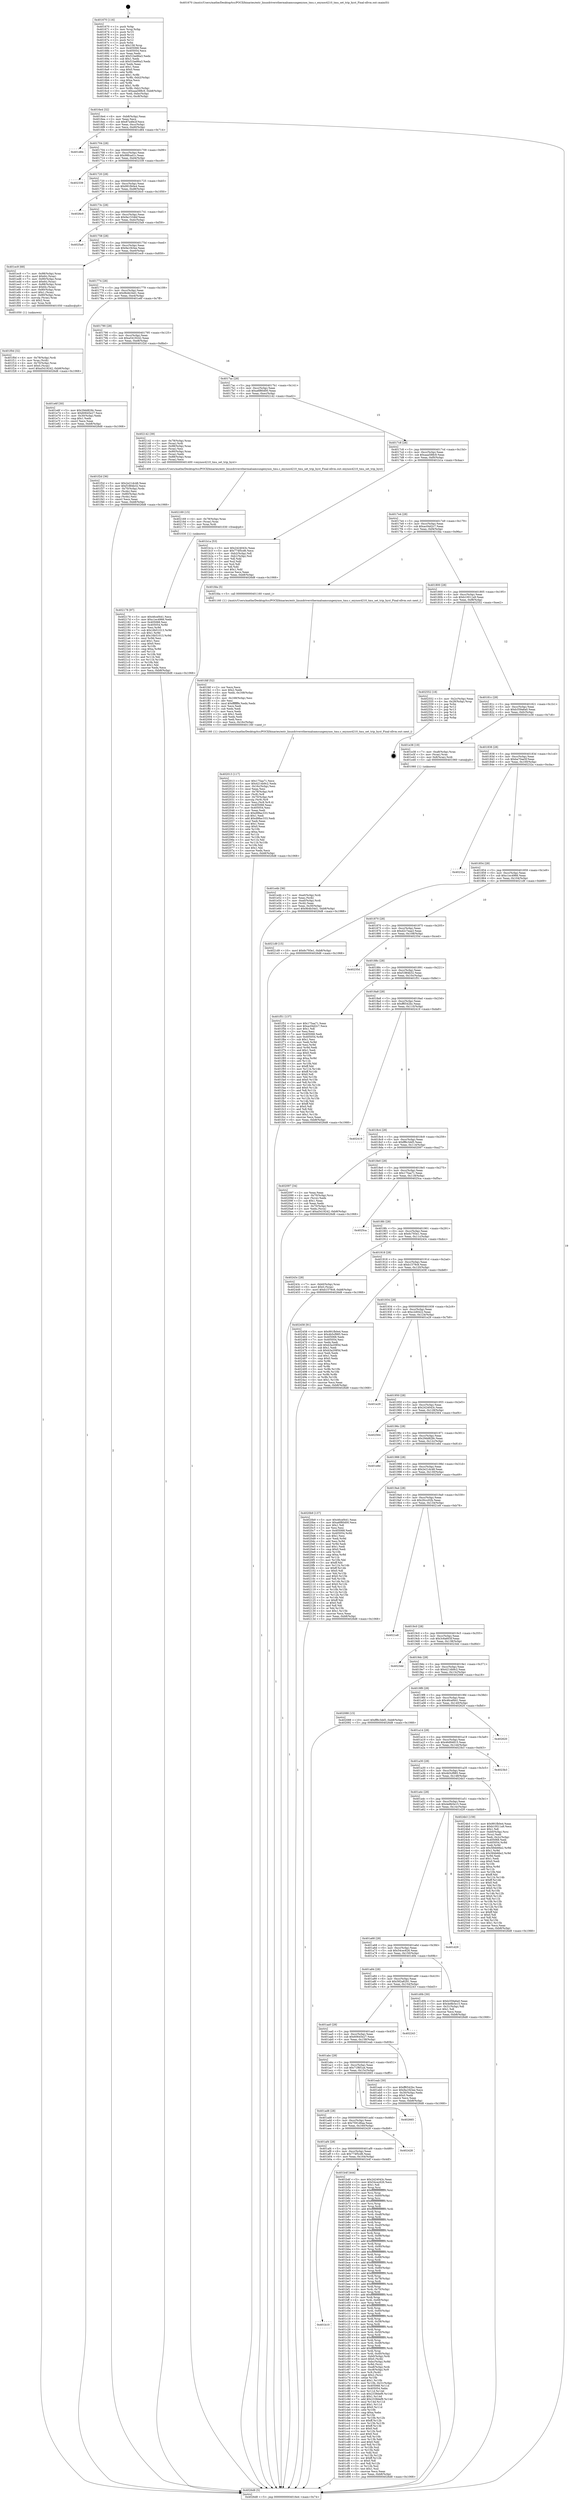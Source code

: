 digraph "0x401670" {
  label = "0x401670 (/mnt/c/Users/mathe/Desktop/tcc/POCII/binaries/extr_linuxdriversthermalsamsungexynos_tmu.c_exynos4210_tmu_set_trip_hyst_Final-ollvm.out::main(0))"
  labelloc = "t"
  node[shape=record]

  Entry [label="",width=0.3,height=0.3,shape=circle,fillcolor=black,style=filled]
  "0x4016e4" [label="{
     0x4016e4 [32]\l
     | [instrs]\l
     &nbsp;&nbsp;0x4016e4 \<+6\>: mov -0xb8(%rbp),%eax\l
     &nbsp;&nbsp;0x4016ea \<+2\>: mov %eax,%ecx\l
     &nbsp;&nbsp;0x4016ec \<+6\>: sub $0x87a4fe2f,%ecx\l
     &nbsp;&nbsp;0x4016f2 \<+6\>: mov %eax,-0xcc(%rbp)\l
     &nbsp;&nbsp;0x4016f8 \<+6\>: mov %ecx,-0xd0(%rbp)\l
     &nbsp;&nbsp;0x4016fe \<+6\>: je 0000000000401d84 \<main+0x714\>\l
  }"]
  "0x401d84" [label="{
     0x401d84\l
  }", style=dashed]
  "0x401704" [label="{
     0x401704 [28]\l
     | [instrs]\l
     &nbsp;&nbsp;0x401704 \<+5\>: jmp 0000000000401709 \<main+0x99\>\l
     &nbsp;&nbsp;0x401709 \<+6\>: mov -0xcc(%rbp),%eax\l
     &nbsp;&nbsp;0x40170f \<+5\>: sub $0x98fcad1c,%eax\l
     &nbsp;&nbsp;0x401714 \<+6\>: mov %eax,-0xd4(%rbp)\l
     &nbsp;&nbsp;0x40171a \<+6\>: je 0000000000402339 \<main+0xcc9\>\l
  }"]
  Exit [label="",width=0.3,height=0.3,shape=circle,fillcolor=black,style=filled,peripheries=2]
  "0x402339" [label="{
     0x402339\l
  }", style=dashed]
  "0x401720" [label="{
     0x401720 [28]\l
     | [instrs]\l
     &nbsp;&nbsp;0x401720 \<+5\>: jmp 0000000000401725 \<main+0xb5\>\l
     &nbsp;&nbsp;0x401725 \<+6\>: mov -0xcc(%rbp),%eax\l
     &nbsp;&nbsp;0x40172b \<+5\>: sub $0x991fb0e4,%eax\l
     &nbsp;&nbsp;0x401730 \<+6\>: mov %eax,-0xd8(%rbp)\l
     &nbsp;&nbsp;0x401736 \<+6\>: je 00000000004026c0 \<main+0x1050\>\l
  }"]
  "0x402178" [label="{
     0x402178 [97]\l
     | [instrs]\l
     &nbsp;&nbsp;0x402178 \<+5\>: mov $0x46cef441,%ecx\l
     &nbsp;&nbsp;0x40217d \<+5\>: mov $0xc1ec4966,%edx\l
     &nbsp;&nbsp;0x402182 \<+7\>: mov 0x405068,%esi\l
     &nbsp;&nbsp;0x402189 \<+8\>: mov 0x405054,%r8d\l
     &nbsp;&nbsp;0x402191 \<+3\>: mov %esi,%r9d\l
     &nbsp;&nbsp;0x402194 \<+7\>: sub $0x16b51013,%r9d\l
     &nbsp;&nbsp;0x40219b \<+4\>: sub $0x1,%r9d\l
     &nbsp;&nbsp;0x40219f \<+7\>: add $0x16b51013,%r9d\l
     &nbsp;&nbsp;0x4021a6 \<+4\>: imul %r9d,%esi\l
     &nbsp;&nbsp;0x4021aa \<+3\>: and $0x1,%esi\l
     &nbsp;&nbsp;0x4021ad \<+3\>: cmp $0x0,%esi\l
     &nbsp;&nbsp;0x4021b0 \<+4\>: sete %r10b\l
     &nbsp;&nbsp;0x4021b4 \<+4\>: cmp $0xa,%r8d\l
     &nbsp;&nbsp;0x4021b8 \<+4\>: setl %r11b\l
     &nbsp;&nbsp;0x4021bc \<+3\>: mov %r10b,%bl\l
     &nbsp;&nbsp;0x4021bf \<+3\>: and %r11b,%bl\l
     &nbsp;&nbsp;0x4021c2 \<+3\>: xor %r11b,%r10b\l
     &nbsp;&nbsp;0x4021c5 \<+3\>: or %r10b,%bl\l
     &nbsp;&nbsp;0x4021c8 \<+3\>: test $0x1,%bl\l
     &nbsp;&nbsp;0x4021cb \<+3\>: cmovne %edx,%ecx\l
     &nbsp;&nbsp;0x4021ce \<+6\>: mov %ecx,-0xb8(%rbp)\l
     &nbsp;&nbsp;0x4021d4 \<+5\>: jmp 00000000004026d8 \<main+0x1068\>\l
  }"]
  "0x4026c0" [label="{
     0x4026c0\l
  }", style=dashed]
  "0x40173c" [label="{
     0x40173c [28]\l
     | [instrs]\l
     &nbsp;&nbsp;0x40173c \<+5\>: jmp 0000000000401741 \<main+0xd1\>\l
     &nbsp;&nbsp;0x401741 \<+6\>: mov -0xcc(%rbp),%eax\l
     &nbsp;&nbsp;0x401747 \<+5\>: sub $0x9a1534bf,%eax\l
     &nbsp;&nbsp;0x40174c \<+6\>: mov %eax,-0xdc(%rbp)\l
     &nbsp;&nbsp;0x401752 \<+6\>: je 00000000004025a9 \<main+0xf39\>\l
  }"]
  "0x402169" [label="{
     0x402169 [15]\l
     | [instrs]\l
     &nbsp;&nbsp;0x402169 \<+4\>: mov -0x78(%rbp),%rax\l
     &nbsp;&nbsp;0x40216d \<+3\>: mov (%rax),%rax\l
     &nbsp;&nbsp;0x402170 \<+3\>: mov %rax,%rdi\l
     &nbsp;&nbsp;0x402173 \<+5\>: call 0000000000401030 \<free@plt\>\l
     | [calls]\l
     &nbsp;&nbsp;0x401030 \{1\} (unknown)\l
  }"]
  "0x4025a9" [label="{
     0x4025a9\l
  }", style=dashed]
  "0x401758" [label="{
     0x401758 [28]\l
     | [instrs]\l
     &nbsp;&nbsp;0x401758 \<+5\>: jmp 000000000040175d \<main+0xed\>\l
     &nbsp;&nbsp;0x40175d \<+6\>: mov -0xcc(%rbp),%eax\l
     &nbsp;&nbsp;0x401763 \<+5\>: sub $0x9a1f43ee,%eax\l
     &nbsp;&nbsp;0x401768 \<+6\>: mov %eax,-0xe0(%rbp)\l
     &nbsp;&nbsp;0x40176e \<+6\>: je 0000000000401ec9 \<main+0x859\>\l
  }"]
  "0x402013" [label="{
     0x402013 [117]\l
     | [instrs]\l
     &nbsp;&nbsp;0x402013 \<+5\>: mov $0x175aa71,%ecx\l
     &nbsp;&nbsp;0x402018 \<+5\>: mov $0x4214b9c2,%edx\l
     &nbsp;&nbsp;0x40201d \<+6\>: mov -0x16c(%rbp),%esi\l
     &nbsp;&nbsp;0x402023 \<+3\>: imul %eax,%esi\l
     &nbsp;&nbsp;0x402026 \<+4\>: mov -0x78(%rbp),%r8\l
     &nbsp;&nbsp;0x40202a \<+3\>: mov (%r8),%r8\l
     &nbsp;&nbsp;0x40202d \<+4\>: mov -0x70(%rbp),%r9\l
     &nbsp;&nbsp;0x402031 \<+3\>: movslq (%r9),%r9\l
     &nbsp;&nbsp;0x402034 \<+4\>: mov %esi,(%r8,%r9,4)\l
     &nbsp;&nbsp;0x402038 \<+7\>: mov 0x405068,%eax\l
     &nbsp;&nbsp;0x40203f \<+7\>: mov 0x405054,%esi\l
     &nbsp;&nbsp;0x402046 \<+2\>: mov %eax,%edi\l
     &nbsp;&nbsp;0x402048 \<+6\>: sub $0xd98ac333,%edi\l
     &nbsp;&nbsp;0x40204e \<+3\>: sub $0x1,%edi\l
     &nbsp;&nbsp;0x402051 \<+6\>: add $0xd98ac333,%edi\l
     &nbsp;&nbsp;0x402057 \<+3\>: imul %edi,%eax\l
     &nbsp;&nbsp;0x40205a \<+3\>: and $0x1,%eax\l
     &nbsp;&nbsp;0x40205d \<+3\>: cmp $0x0,%eax\l
     &nbsp;&nbsp;0x402060 \<+4\>: sete %r10b\l
     &nbsp;&nbsp;0x402064 \<+3\>: cmp $0xa,%esi\l
     &nbsp;&nbsp;0x402067 \<+4\>: setl %r11b\l
     &nbsp;&nbsp;0x40206b \<+3\>: mov %r10b,%bl\l
     &nbsp;&nbsp;0x40206e \<+3\>: and %r11b,%bl\l
     &nbsp;&nbsp;0x402071 \<+3\>: xor %r11b,%r10b\l
     &nbsp;&nbsp;0x402074 \<+3\>: or %r10b,%bl\l
     &nbsp;&nbsp;0x402077 \<+3\>: test $0x1,%bl\l
     &nbsp;&nbsp;0x40207a \<+3\>: cmovne %edx,%ecx\l
     &nbsp;&nbsp;0x40207d \<+6\>: mov %ecx,-0xb8(%rbp)\l
     &nbsp;&nbsp;0x402083 \<+5\>: jmp 00000000004026d8 \<main+0x1068\>\l
  }"]
  "0x401ec9" [label="{
     0x401ec9 [68]\l
     | [instrs]\l
     &nbsp;&nbsp;0x401ec9 \<+7\>: mov -0x98(%rbp),%rax\l
     &nbsp;&nbsp;0x401ed0 \<+6\>: movl $0x64,(%rax)\l
     &nbsp;&nbsp;0x401ed6 \<+7\>: mov -0x90(%rbp),%rax\l
     &nbsp;&nbsp;0x401edd \<+6\>: movl $0x64,(%rax)\l
     &nbsp;&nbsp;0x401ee3 \<+7\>: mov -0x88(%rbp),%rax\l
     &nbsp;&nbsp;0x401eea \<+6\>: movl $0x64,(%rax)\l
     &nbsp;&nbsp;0x401ef0 \<+4\>: mov -0x80(%rbp),%rax\l
     &nbsp;&nbsp;0x401ef4 \<+6\>: movl $0x1,(%rax)\l
     &nbsp;&nbsp;0x401efa \<+4\>: mov -0x80(%rbp),%rax\l
     &nbsp;&nbsp;0x401efe \<+3\>: movslq (%rax),%rax\l
     &nbsp;&nbsp;0x401f01 \<+4\>: shl $0x2,%rax\l
     &nbsp;&nbsp;0x401f05 \<+3\>: mov %rax,%rdi\l
     &nbsp;&nbsp;0x401f08 \<+5\>: call 0000000000401050 \<malloc@plt\>\l
     | [calls]\l
     &nbsp;&nbsp;0x401050 \{1\} (unknown)\l
  }"]
  "0x401774" [label="{
     0x401774 [28]\l
     | [instrs]\l
     &nbsp;&nbsp;0x401774 \<+5\>: jmp 0000000000401779 \<main+0x109\>\l
     &nbsp;&nbsp;0x401779 \<+6\>: mov -0xcc(%rbp),%eax\l
     &nbsp;&nbsp;0x40177f \<+5\>: sub $0x9b4b34d1,%eax\l
     &nbsp;&nbsp;0x401784 \<+6\>: mov %eax,-0xe4(%rbp)\l
     &nbsp;&nbsp;0x40178a \<+6\>: je 0000000000401e6f \<main+0x7ff\>\l
  }"]
  "0x401fdf" [label="{
     0x401fdf [52]\l
     | [instrs]\l
     &nbsp;&nbsp;0x401fdf \<+2\>: xor %ecx,%ecx\l
     &nbsp;&nbsp;0x401fe1 \<+5\>: mov $0x2,%edx\l
     &nbsp;&nbsp;0x401fe6 \<+6\>: mov %edx,-0x168(%rbp)\l
     &nbsp;&nbsp;0x401fec \<+1\>: cltd\l
     &nbsp;&nbsp;0x401fed \<+6\>: mov -0x168(%rbp),%esi\l
     &nbsp;&nbsp;0x401ff3 \<+2\>: idiv %esi\l
     &nbsp;&nbsp;0x401ff5 \<+6\>: imul $0xfffffffe,%edx,%edx\l
     &nbsp;&nbsp;0x401ffb \<+2\>: mov %ecx,%edi\l
     &nbsp;&nbsp;0x401ffd \<+2\>: sub %edx,%edi\l
     &nbsp;&nbsp;0x401fff \<+2\>: mov %ecx,%edx\l
     &nbsp;&nbsp;0x402001 \<+3\>: sub $0x1,%edx\l
     &nbsp;&nbsp;0x402004 \<+2\>: add %edx,%edi\l
     &nbsp;&nbsp;0x402006 \<+2\>: sub %edi,%ecx\l
     &nbsp;&nbsp;0x402008 \<+6\>: mov %ecx,-0x16c(%rbp)\l
     &nbsp;&nbsp;0x40200e \<+5\>: call 0000000000401160 \<next_i\>\l
     | [calls]\l
     &nbsp;&nbsp;0x401160 \{1\} (/mnt/c/Users/mathe/Desktop/tcc/POCII/binaries/extr_linuxdriversthermalsamsungexynos_tmu.c_exynos4210_tmu_set_trip_hyst_Final-ollvm.out::next_i)\l
  }"]
  "0x401e6f" [label="{
     0x401e6f [30]\l
     | [instrs]\l
     &nbsp;&nbsp;0x401e6f \<+5\>: mov $0x29dd828c,%eax\l
     &nbsp;&nbsp;0x401e74 \<+5\>: mov $0x60645e27,%ecx\l
     &nbsp;&nbsp;0x401e79 \<+3\>: mov -0x30(%rbp),%edx\l
     &nbsp;&nbsp;0x401e7c \<+3\>: cmp $0x1,%edx\l
     &nbsp;&nbsp;0x401e7f \<+3\>: cmovl %ecx,%eax\l
     &nbsp;&nbsp;0x401e82 \<+6\>: mov %eax,-0xb8(%rbp)\l
     &nbsp;&nbsp;0x401e88 \<+5\>: jmp 00000000004026d8 \<main+0x1068\>\l
  }"]
  "0x401790" [label="{
     0x401790 [28]\l
     | [instrs]\l
     &nbsp;&nbsp;0x401790 \<+5\>: jmp 0000000000401795 \<main+0x125\>\l
     &nbsp;&nbsp;0x401795 \<+6\>: mov -0xcc(%rbp),%eax\l
     &nbsp;&nbsp;0x40179b \<+5\>: sub $0xa5419242,%eax\l
     &nbsp;&nbsp;0x4017a0 \<+6\>: mov %eax,-0xe8(%rbp)\l
     &nbsp;&nbsp;0x4017a6 \<+6\>: je 0000000000401f2d \<main+0x8bd\>\l
  }"]
  "0x401f0d" [label="{
     0x401f0d [32]\l
     | [instrs]\l
     &nbsp;&nbsp;0x401f0d \<+4\>: mov -0x78(%rbp),%rdi\l
     &nbsp;&nbsp;0x401f11 \<+3\>: mov %rax,(%rdi)\l
     &nbsp;&nbsp;0x401f14 \<+4\>: mov -0x70(%rbp),%rax\l
     &nbsp;&nbsp;0x401f18 \<+6\>: movl $0x0,(%rax)\l
     &nbsp;&nbsp;0x401f1e \<+10\>: movl $0xa5419242,-0xb8(%rbp)\l
     &nbsp;&nbsp;0x401f28 \<+5\>: jmp 00000000004026d8 \<main+0x1068\>\l
  }"]
  "0x401f2d" [label="{
     0x401f2d [36]\l
     | [instrs]\l
     &nbsp;&nbsp;0x401f2d \<+5\>: mov $0x2e21dc48,%eax\l
     &nbsp;&nbsp;0x401f32 \<+5\>: mov $0xf1884b32,%ecx\l
     &nbsp;&nbsp;0x401f37 \<+4\>: mov -0x70(%rbp),%rdx\l
     &nbsp;&nbsp;0x401f3b \<+2\>: mov (%rdx),%esi\l
     &nbsp;&nbsp;0x401f3d \<+4\>: mov -0x80(%rbp),%rdx\l
     &nbsp;&nbsp;0x401f41 \<+2\>: cmp (%rdx),%esi\l
     &nbsp;&nbsp;0x401f43 \<+3\>: cmovl %ecx,%eax\l
     &nbsp;&nbsp;0x401f46 \<+6\>: mov %eax,-0xb8(%rbp)\l
     &nbsp;&nbsp;0x401f4c \<+5\>: jmp 00000000004026d8 \<main+0x1068\>\l
  }"]
  "0x4017ac" [label="{
     0x4017ac [28]\l
     | [instrs]\l
     &nbsp;&nbsp;0x4017ac \<+5\>: jmp 00000000004017b1 \<main+0x141\>\l
     &nbsp;&nbsp;0x4017b1 \<+6\>: mov -0xcc(%rbp),%eax\l
     &nbsp;&nbsp;0x4017b7 \<+5\>: sub $0xa6f80d00,%eax\l
     &nbsp;&nbsp;0x4017bc \<+6\>: mov %eax,-0xec(%rbp)\l
     &nbsp;&nbsp;0x4017c2 \<+6\>: je 0000000000402142 \<main+0xad2\>\l
  }"]
  "0x401e4b" [label="{
     0x401e4b [36]\l
     | [instrs]\l
     &nbsp;&nbsp;0x401e4b \<+7\>: mov -0xa0(%rbp),%rdi\l
     &nbsp;&nbsp;0x401e52 \<+2\>: mov %eax,(%rdi)\l
     &nbsp;&nbsp;0x401e54 \<+7\>: mov -0xa0(%rbp),%rdi\l
     &nbsp;&nbsp;0x401e5b \<+2\>: mov (%rdi),%eax\l
     &nbsp;&nbsp;0x401e5d \<+3\>: mov %eax,-0x30(%rbp)\l
     &nbsp;&nbsp;0x401e60 \<+10\>: movl $0x9b4b34d1,-0xb8(%rbp)\l
     &nbsp;&nbsp;0x401e6a \<+5\>: jmp 00000000004026d8 \<main+0x1068\>\l
  }"]
  "0x402142" [label="{
     0x402142 [39]\l
     | [instrs]\l
     &nbsp;&nbsp;0x402142 \<+4\>: mov -0x78(%rbp),%rax\l
     &nbsp;&nbsp;0x402146 \<+3\>: mov (%rax),%rdi\l
     &nbsp;&nbsp;0x402149 \<+7\>: mov -0x98(%rbp),%rax\l
     &nbsp;&nbsp;0x402150 \<+2\>: mov (%rax),%esi\l
     &nbsp;&nbsp;0x402152 \<+7\>: mov -0x90(%rbp),%rax\l
     &nbsp;&nbsp;0x402159 \<+2\>: mov (%rax),%edx\l
     &nbsp;&nbsp;0x40215b \<+7\>: mov -0x88(%rbp),%rax\l
     &nbsp;&nbsp;0x402162 \<+2\>: mov (%rax),%ecx\l
     &nbsp;&nbsp;0x402164 \<+5\>: call 0000000000401400 \<exynos4210_tmu_set_trip_hyst\>\l
     | [calls]\l
     &nbsp;&nbsp;0x401400 \{1\} (/mnt/c/Users/mathe/Desktop/tcc/POCII/binaries/extr_linuxdriversthermalsamsungexynos_tmu.c_exynos4210_tmu_set_trip_hyst_Final-ollvm.out::exynos4210_tmu_set_trip_hyst)\l
  }"]
  "0x4017c8" [label="{
     0x4017c8 [28]\l
     | [instrs]\l
     &nbsp;&nbsp;0x4017c8 \<+5\>: jmp 00000000004017cd \<main+0x15d\>\l
     &nbsp;&nbsp;0x4017cd \<+6\>: mov -0xcc(%rbp),%eax\l
     &nbsp;&nbsp;0x4017d3 \<+5\>: sub $0xaaa588c9,%eax\l
     &nbsp;&nbsp;0x4017d8 \<+6\>: mov %eax,-0xf0(%rbp)\l
     &nbsp;&nbsp;0x4017de \<+6\>: je 0000000000401b1a \<main+0x4aa\>\l
  }"]
  "0x401b10" [label="{
     0x401b10\l
  }", style=dashed]
  "0x401b1a" [label="{
     0x401b1a [53]\l
     | [instrs]\l
     &nbsp;&nbsp;0x401b1a \<+5\>: mov $0x2424043c,%eax\l
     &nbsp;&nbsp;0x401b1f \<+5\>: mov $0x774f5cd6,%ecx\l
     &nbsp;&nbsp;0x401b24 \<+6\>: mov -0xb2(%rbp),%dl\l
     &nbsp;&nbsp;0x401b2a \<+7\>: mov -0xb1(%rbp),%sil\l
     &nbsp;&nbsp;0x401b31 \<+3\>: mov %dl,%dil\l
     &nbsp;&nbsp;0x401b34 \<+3\>: and %sil,%dil\l
     &nbsp;&nbsp;0x401b37 \<+3\>: xor %sil,%dl\l
     &nbsp;&nbsp;0x401b3a \<+3\>: or %dl,%dil\l
     &nbsp;&nbsp;0x401b3d \<+4\>: test $0x1,%dil\l
     &nbsp;&nbsp;0x401b41 \<+3\>: cmovne %ecx,%eax\l
     &nbsp;&nbsp;0x401b44 \<+6\>: mov %eax,-0xb8(%rbp)\l
     &nbsp;&nbsp;0x401b4a \<+5\>: jmp 00000000004026d8 \<main+0x1068\>\l
  }"]
  "0x4017e4" [label="{
     0x4017e4 [28]\l
     | [instrs]\l
     &nbsp;&nbsp;0x4017e4 \<+5\>: jmp 00000000004017e9 \<main+0x179\>\l
     &nbsp;&nbsp;0x4017e9 \<+6\>: mov -0xcc(%rbp),%eax\l
     &nbsp;&nbsp;0x4017ef \<+5\>: sub $0xac04d2c7,%eax\l
     &nbsp;&nbsp;0x4017f4 \<+6\>: mov %eax,-0xf4(%rbp)\l
     &nbsp;&nbsp;0x4017fa \<+6\>: je 0000000000401fda \<main+0x96a\>\l
  }"]
  "0x4026d8" [label="{
     0x4026d8 [5]\l
     | [instrs]\l
     &nbsp;&nbsp;0x4026d8 \<+5\>: jmp 00000000004016e4 \<main+0x74\>\l
  }"]
  "0x401670" [label="{
     0x401670 [116]\l
     | [instrs]\l
     &nbsp;&nbsp;0x401670 \<+1\>: push %rbp\l
     &nbsp;&nbsp;0x401671 \<+3\>: mov %rsp,%rbp\l
     &nbsp;&nbsp;0x401674 \<+2\>: push %r15\l
     &nbsp;&nbsp;0x401676 \<+2\>: push %r14\l
     &nbsp;&nbsp;0x401678 \<+2\>: push %r13\l
     &nbsp;&nbsp;0x40167a \<+2\>: push %r12\l
     &nbsp;&nbsp;0x40167c \<+1\>: push %rbx\l
     &nbsp;&nbsp;0x40167d \<+7\>: sub $0x158,%rsp\l
     &nbsp;&nbsp;0x401684 \<+7\>: mov 0x405068,%eax\l
     &nbsp;&nbsp;0x40168b \<+7\>: mov 0x405054,%ecx\l
     &nbsp;&nbsp;0x401692 \<+2\>: mov %eax,%edx\l
     &nbsp;&nbsp;0x401694 \<+6\>: add $0x51be86a3,%edx\l
     &nbsp;&nbsp;0x40169a \<+3\>: sub $0x1,%edx\l
     &nbsp;&nbsp;0x40169d \<+6\>: sub $0x51be86a3,%edx\l
     &nbsp;&nbsp;0x4016a3 \<+3\>: imul %edx,%eax\l
     &nbsp;&nbsp;0x4016a6 \<+3\>: and $0x1,%eax\l
     &nbsp;&nbsp;0x4016a9 \<+3\>: cmp $0x0,%eax\l
     &nbsp;&nbsp;0x4016ac \<+4\>: sete %r8b\l
     &nbsp;&nbsp;0x4016b0 \<+4\>: and $0x1,%r8b\l
     &nbsp;&nbsp;0x4016b4 \<+7\>: mov %r8b,-0xb2(%rbp)\l
     &nbsp;&nbsp;0x4016bb \<+3\>: cmp $0xa,%ecx\l
     &nbsp;&nbsp;0x4016be \<+4\>: setl %r8b\l
     &nbsp;&nbsp;0x4016c2 \<+4\>: and $0x1,%r8b\l
     &nbsp;&nbsp;0x4016c6 \<+7\>: mov %r8b,-0xb1(%rbp)\l
     &nbsp;&nbsp;0x4016cd \<+10\>: movl $0xaaa588c9,-0xb8(%rbp)\l
     &nbsp;&nbsp;0x4016d7 \<+6\>: mov %edi,-0xbc(%rbp)\l
     &nbsp;&nbsp;0x4016dd \<+7\>: mov %rsi,-0xc8(%rbp)\l
  }"]
  "0x401b4f" [label="{
     0x401b4f [444]\l
     | [instrs]\l
     &nbsp;&nbsp;0x401b4f \<+5\>: mov $0x2424043c,%eax\l
     &nbsp;&nbsp;0x401b54 \<+5\>: mov $0x54cec626,%ecx\l
     &nbsp;&nbsp;0x401b59 \<+2\>: mov $0x1,%dl\l
     &nbsp;&nbsp;0x401b5b \<+3\>: mov %rsp,%rsi\l
     &nbsp;&nbsp;0x401b5e \<+4\>: add $0xfffffffffffffff0,%rsi\l
     &nbsp;&nbsp;0x401b62 \<+3\>: mov %rsi,%rsp\l
     &nbsp;&nbsp;0x401b65 \<+7\>: mov %rsi,-0xb0(%rbp)\l
     &nbsp;&nbsp;0x401b6c \<+3\>: mov %rsp,%rsi\l
     &nbsp;&nbsp;0x401b6f \<+4\>: add $0xfffffffffffffff0,%rsi\l
     &nbsp;&nbsp;0x401b73 \<+3\>: mov %rsi,%rsp\l
     &nbsp;&nbsp;0x401b76 \<+3\>: mov %rsp,%rdi\l
     &nbsp;&nbsp;0x401b79 \<+4\>: add $0xfffffffffffffff0,%rdi\l
     &nbsp;&nbsp;0x401b7d \<+3\>: mov %rdi,%rsp\l
     &nbsp;&nbsp;0x401b80 \<+7\>: mov %rdi,-0xa8(%rbp)\l
     &nbsp;&nbsp;0x401b87 \<+3\>: mov %rsp,%rdi\l
     &nbsp;&nbsp;0x401b8a \<+4\>: add $0xfffffffffffffff0,%rdi\l
     &nbsp;&nbsp;0x401b8e \<+3\>: mov %rdi,%rsp\l
     &nbsp;&nbsp;0x401b91 \<+7\>: mov %rdi,-0xa0(%rbp)\l
     &nbsp;&nbsp;0x401b98 \<+3\>: mov %rsp,%rdi\l
     &nbsp;&nbsp;0x401b9b \<+4\>: add $0xfffffffffffffff0,%rdi\l
     &nbsp;&nbsp;0x401b9f \<+3\>: mov %rdi,%rsp\l
     &nbsp;&nbsp;0x401ba2 \<+7\>: mov %rdi,-0x98(%rbp)\l
     &nbsp;&nbsp;0x401ba9 \<+3\>: mov %rsp,%rdi\l
     &nbsp;&nbsp;0x401bac \<+4\>: add $0xfffffffffffffff0,%rdi\l
     &nbsp;&nbsp;0x401bb0 \<+3\>: mov %rdi,%rsp\l
     &nbsp;&nbsp;0x401bb3 \<+7\>: mov %rdi,-0x90(%rbp)\l
     &nbsp;&nbsp;0x401bba \<+3\>: mov %rsp,%rdi\l
     &nbsp;&nbsp;0x401bbd \<+4\>: add $0xfffffffffffffff0,%rdi\l
     &nbsp;&nbsp;0x401bc1 \<+3\>: mov %rdi,%rsp\l
     &nbsp;&nbsp;0x401bc4 \<+7\>: mov %rdi,-0x88(%rbp)\l
     &nbsp;&nbsp;0x401bcb \<+3\>: mov %rsp,%rdi\l
     &nbsp;&nbsp;0x401bce \<+4\>: add $0xfffffffffffffff0,%rdi\l
     &nbsp;&nbsp;0x401bd2 \<+3\>: mov %rdi,%rsp\l
     &nbsp;&nbsp;0x401bd5 \<+4\>: mov %rdi,-0x80(%rbp)\l
     &nbsp;&nbsp;0x401bd9 \<+3\>: mov %rsp,%rdi\l
     &nbsp;&nbsp;0x401bdc \<+4\>: add $0xfffffffffffffff0,%rdi\l
     &nbsp;&nbsp;0x401be0 \<+3\>: mov %rdi,%rsp\l
     &nbsp;&nbsp;0x401be3 \<+4\>: mov %rdi,-0x78(%rbp)\l
     &nbsp;&nbsp;0x401be7 \<+3\>: mov %rsp,%rdi\l
     &nbsp;&nbsp;0x401bea \<+4\>: add $0xfffffffffffffff0,%rdi\l
     &nbsp;&nbsp;0x401bee \<+3\>: mov %rdi,%rsp\l
     &nbsp;&nbsp;0x401bf1 \<+4\>: mov %rdi,-0x70(%rbp)\l
     &nbsp;&nbsp;0x401bf5 \<+3\>: mov %rsp,%rdi\l
     &nbsp;&nbsp;0x401bf8 \<+4\>: add $0xfffffffffffffff0,%rdi\l
     &nbsp;&nbsp;0x401bfc \<+3\>: mov %rdi,%rsp\l
     &nbsp;&nbsp;0x401bff \<+4\>: mov %rdi,-0x68(%rbp)\l
     &nbsp;&nbsp;0x401c03 \<+3\>: mov %rsp,%rdi\l
     &nbsp;&nbsp;0x401c06 \<+4\>: add $0xfffffffffffffff0,%rdi\l
     &nbsp;&nbsp;0x401c0a \<+3\>: mov %rdi,%rsp\l
     &nbsp;&nbsp;0x401c0d \<+4\>: mov %rdi,-0x60(%rbp)\l
     &nbsp;&nbsp;0x401c11 \<+3\>: mov %rsp,%rdi\l
     &nbsp;&nbsp;0x401c14 \<+4\>: add $0xfffffffffffffff0,%rdi\l
     &nbsp;&nbsp;0x401c18 \<+3\>: mov %rdi,%rsp\l
     &nbsp;&nbsp;0x401c1b \<+4\>: mov %rdi,-0x58(%rbp)\l
     &nbsp;&nbsp;0x401c1f \<+3\>: mov %rsp,%rdi\l
     &nbsp;&nbsp;0x401c22 \<+4\>: add $0xfffffffffffffff0,%rdi\l
     &nbsp;&nbsp;0x401c26 \<+3\>: mov %rdi,%rsp\l
     &nbsp;&nbsp;0x401c29 \<+4\>: mov %rdi,-0x50(%rbp)\l
     &nbsp;&nbsp;0x401c2d \<+3\>: mov %rsp,%rdi\l
     &nbsp;&nbsp;0x401c30 \<+4\>: add $0xfffffffffffffff0,%rdi\l
     &nbsp;&nbsp;0x401c34 \<+3\>: mov %rdi,%rsp\l
     &nbsp;&nbsp;0x401c37 \<+4\>: mov %rdi,-0x48(%rbp)\l
     &nbsp;&nbsp;0x401c3b \<+3\>: mov %rsp,%rdi\l
     &nbsp;&nbsp;0x401c3e \<+4\>: add $0xfffffffffffffff0,%rdi\l
     &nbsp;&nbsp;0x401c42 \<+3\>: mov %rdi,%rsp\l
     &nbsp;&nbsp;0x401c45 \<+4\>: mov %rdi,-0x40(%rbp)\l
     &nbsp;&nbsp;0x401c49 \<+7\>: mov -0xb0(%rbp),%rdi\l
     &nbsp;&nbsp;0x401c50 \<+6\>: movl $0x0,(%rdi)\l
     &nbsp;&nbsp;0x401c56 \<+7\>: mov -0xbc(%rbp),%r8d\l
     &nbsp;&nbsp;0x401c5d \<+3\>: mov %r8d,(%rsi)\l
     &nbsp;&nbsp;0x401c60 \<+7\>: mov -0xa8(%rbp),%rdi\l
     &nbsp;&nbsp;0x401c67 \<+7\>: mov -0xc8(%rbp),%r9\l
     &nbsp;&nbsp;0x401c6e \<+3\>: mov %r9,(%rdi)\l
     &nbsp;&nbsp;0x401c71 \<+3\>: cmpl $0x2,(%rsi)\l
     &nbsp;&nbsp;0x401c74 \<+4\>: setne %r10b\l
     &nbsp;&nbsp;0x401c78 \<+4\>: and $0x1,%r10b\l
     &nbsp;&nbsp;0x401c7c \<+4\>: mov %r10b,-0x31(%rbp)\l
     &nbsp;&nbsp;0x401c80 \<+8\>: mov 0x405068,%r11d\l
     &nbsp;&nbsp;0x401c88 \<+7\>: mov 0x405054,%ebx\l
     &nbsp;&nbsp;0x401c8f \<+3\>: mov %r11d,%r14d\l
     &nbsp;&nbsp;0x401c92 \<+7\>: sub $0x2338def9,%r14d\l
     &nbsp;&nbsp;0x401c99 \<+4\>: sub $0x1,%r14d\l
     &nbsp;&nbsp;0x401c9d \<+7\>: add $0x2338def9,%r14d\l
     &nbsp;&nbsp;0x401ca4 \<+4\>: imul %r14d,%r11d\l
     &nbsp;&nbsp;0x401ca8 \<+4\>: and $0x1,%r11d\l
     &nbsp;&nbsp;0x401cac \<+4\>: cmp $0x0,%r11d\l
     &nbsp;&nbsp;0x401cb0 \<+4\>: sete %r10b\l
     &nbsp;&nbsp;0x401cb4 \<+3\>: cmp $0xa,%ebx\l
     &nbsp;&nbsp;0x401cb7 \<+4\>: setl %r15b\l
     &nbsp;&nbsp;0x401cbb \<+3\>: mov %r10b,%r12b\l
     &nbsp;&nbsp;0x401cbe \<+4\>: xor $0xff,%r12b\l
     &nbsp;&nbsp;0x401cc2 \<+3\>: mov %r15b,%r13b\l
     &nbsp;&nbsp;0x401cc5 \<+4\>: xor $0xff,%r13b\l
     &nbsp;&nbsp;0x401cc9 \<+3\>: xor $0x0,%dl\l
     &nbsp;&nbsp;0x401ccc \<+3\>: mov %r12b,%sil\l
     &nbsp;&nbsp;0x401ccf \<+4\>: and $0x0,%sil\l
     &nbsp;&nbsp;0x401cd3 \<+3\>: and %dl,%r10b\l
     &nbsp;&nbsp;0x401cd6 \<+3\>: mov %r13b,%dil\l
     &nbsp;&nbsp;0x401cd9 \<+4\>: and $0x0,%dil\l
     &nbsp;&nbsp;0x401cdd \<+3\>: and %dl,%r15b\l
     &nbsp;&nbsp;0x401ce0 \<+3\>: or %r10b,%sil\l
     &nbsp;&nbsp;0x401ce3 \<+3\>: or %r15b,%dil\l
     &nbsp;&nbsp;0x401ce6 \<+3\>: xor %dil,%sil\l
     &nbsp;&nbsp;0x401ce9 \<+3\>: or %r13b,%r12b\l
     &nbsp;&nbsp;0x401cec \<+4\>: xor $0xff,%r12b\l
     &nbsp;&nbsp;0x401cf0 \<+3\>: or $0x0,%dl\l
     &nbsp;&nbsp;0x401cf3 \<+3\>: and %dl,%r12b\l
     &nbsp;&nbsp;0x401cf6 \<+3\>: or %r12b,%sil\l
     &nbsp;&nbsp;0x401cf9 \<+4\>: test $0x1,%sil\l
     &nbsp;&nbsp;0x401cfd \<+3\>: cmovne %ecx,%eax\l
     &nbsp;&nbsp;0x401d00 \<+6\>: mov %eax,-0xb8(%rbp)\l
     &nbsp;&nbsp;0x401d06 \<+5\>: jmp 00000000004026d8 \<main+0x1068\>\l
  }"]
  "0x401fda" [label="{
     0x401fda [5]\l
     | [instrs]\l
     &nbsp;&nbsp;0x401fda \<+5\>: call 0000000000401160 \<next_i\>\l
     | [calls]\l
     &nbsp;&nbsp;0x401160 \{1\} (/mnt/c/Users/mathe/Desktop/tcc/POCII/binaries/extr_linuxdriversthermalsamsungexynos_tmu.c_exynos4210_tmu_set_trip_hyst_Final-ollvm.out::next_i)\l
  }"]
  "0x401800" [label="{
     0x401800 [28]\l
     | [instrs]\l
     &nbsp;&nbsp;0x401800 \<+5\>: jmp 0000000000401805 \<main+0x195\>\l
     &nbsp;&nbsp;0x401805 \<+6\>: mov -0xcc(%rbp),%eax\l
     &nbsp;&nbsp;0x40180b \<+5\>: sub $0xb10011a9,%eax\l
     &nbsp;&nbsp;0x401810 \<+6\>: mov %eax,-0xf8(%rbp)\l
     &nbsp;&nbsp;0x401816 \<+6\>: je 0000000000402552 \<main+0xee2\>\l
  }"]
  "0x401af4" [label="{
     0x401af4 [28]\l
     | [instrs]\l
     &nbsp;&nbsp;0x401af4 \<+5\>: jmp 0000000000401af9 \<main+0x489\>\l
     &nbsp;&nbsp;0x401af9 \<+6\>: mov -0xcc(%rbp),%eax\l
     &nbsp;&nbsp;0x401aff \<+5\>: sub $0x774f5cd6,%eax\l
     &nbsp;&nbsp;0x401b04 \<+6\>: mov %eax,-0x164(%rbp)\l
     &nbsp;&nbsp;0x401b0a \<+6\>: je 0000000000401b4f \<main+0x4df\>\l
  }"]
  "0x402552" [label="{
     0x402552 [18]\l
     | [instrs]\l
     &nbsp;&nbsp;0x402552 \<+3\>: mov -0x2c(%rbp),%eax\l
     &nbsp;&nbsp;0x402555 \<+4\>: lea -0x28(%rbp),%rsp\l
     &nbsp;&nbsp;0x402559 \<+1\>: pop %rbx\l
     &nbsp;&nbsp;0x40255a \<+2\>: pop %r12\l
     &nbsp;&nbsp;0x40255c \<+2\>: pop %r13\l
     &nbsp;&nbsp;0x40255e \<+2\>: pop %r14\l
     &nbsp;&nbsp;0x402560 \<+2\>: pop %r15\l
     &nbsp;&nbsp;0x402562 \<+1\>: pop %rbp\l
     &nbsp;&nbsp;0x402563 \<+1\>: ret\l
  }"]
  "0x40181c" [label="{
     0x40181c [28]\l
     | [instrs]\l
     &nbsp;&nbsp;0x40181c \<+5\>: jmp 0000000000401821 \<main+0x1b1\>\l
     &nbsp;&nbsp;0x401821 \<+6\>: mov -0xcc(%rbp),%eax\l
     &nbsp;&nbsp;0x401827 \<+5\>: sub $0xb359a6a0,%eax\l
     &nbsp;&nbsp;0x40182c \<+6\>: mov %eax,-0xfc(%rbp)\l
     &nbsp;&nbsp;0x401832 \<+6\>: je 0000000000401e38 \<main+0x7c8\>\l
  }"]
  "0x402428" [label="{
     0x402428\l
  }", style=dashed]
  "0x401e38" [label="{
     0x401e38 [19]\l
     | [instrs]\l
     &nbsp;&nbsp;0x401e38 \<+7\>: mov -0xa8(%rbp),%rax\l
     &nbsp;&nbsp;0x401e3f \<+3\>: mov (%rax),%rax\l
     &nbsp;&nbsp;0x401e42 \<+4\>: mov 0x8(%rax),%rdi\l
     &nbsp;&nbsp;0x401e46 \<+5\>: call 0000000000401060 \<atoi@plt\>\l
     | [calls]\l
     &nbsp;&nbsp;0x401060 \{1\} (unknown)\l
  }"]
  "0x401838" [label="{
     0x401838 [28]\l
     | [instrs]\l
     &nbsp;&nbsp;0x401838 \<+5\>: jmp 000000000040183d \<main+0x1cd\>\l
     &nbsp;&nbsp;0x40183d \<+6\>: mov -0xcc(%rbp),%eax\l
     &nbsp;&nbsp;0x401843 \<+5\>: sub $0xba70ae5f,%eax\l
     &nbsp;&nbsp;0x401848 \<+6\>: mov %eax,-0x100(%rbp)\l
     &nbsp;&nbsp;0x40184e \<+6\>: je 000000000040232a \<main+0xcba\>\l
  }"]
  "0x401ad8" [label="{
     0x401ad8 [28]\l
     | [instrs]\l
     &nbsp;&nbsp;0x401ad8 \<+5\>: jmp 0000000000401add \<main+0x46d\>\l
     &nbsp;&nbsp;0x401add \<+6\>: mov -0xcc(%rbp),%eax\l
     &nbsp;&nbsp;0x401ae3 \<+5\>: sub $0x7591d6aa,%eax\l
     &nbsp;&nbsp;0x401ae8 \<+6\>: mov %eax,-0x160(%rbp)\l
     &nbsp;&nbsp;0x401aee \<+6\>: je 0000000000402428 \<main+0xdb8\>\l
  }"]
  "0x40232a" [label="{
     0x40232a\l
  }", style=dashed]
  "0x401854" [label="{
     0x401854 [28]\l
     | [instrs]\l
     &nbsp;&nbsp;0x401854 \<+5\>: jmp 0000000000401859 \<main+0x1e9\>\l
     &nbsp;&nbsp;0x401859 \<+6\>: mov -0xcc(%rbp),%eax\l
     &nbsp;&nbsp;0x40185f \<+5\>: sub $0xc1ec4966,%eax\l
     &nbsp;&nbsp;0x401864 \<+6\>: mov %eax,-0x104(%rbp)\l
     &nbsp;&nbsp;0x40186a \<+6\>: je 00000000004021d9 \<main+0xb69\>\l
  }"]
  "0x402665" [label="{
     0x402665\l
  }", style=dashed]
  "0x4021d9" [label="{
     0x4021d9 [15]\l
     | [instrs]\l
     &nbsp;&nbsp;0x4021d9 \<+10\>: movl $0x6c793e1,-0xb8(%rbp)\l
     &nbsp;&nbsp;0x4021e3 \<+5\>: jmp 00000000004026d8 \<main+0x1068\>\l
  }"]
  "0x401870" [label="{
     0x401870 [28]\l
     | [instrs]\l
     &nbsp;&nbsp;0x401870 \<+5\>: jmp 0000000000401875 \<main+0x205\>\l
     &nbsp;&nbsp;0x401875 \<+6\>: mov -0xcc(%rbp),%eax\l
     &nbsp;&nbsp;0x40187b \<+5\>: sub $0xd2c7eaa3,%eax\l
     &nbsp;&nbsp;0x401880 \<+6\>: mov %eax,-0x108(%rbp)\l
     &nbsp;&nbsp;0x401886 \<+6\>: je 000000000040235d \<main+0xced\>\l
  }"]
  "0x401abc" [label="{
     0x401abc [28]\l
     | [instrs]\l
     &nbsp;&nbsp;0x401abc \<+5\>: jmp 0000000000401ac1 \<main+0x451\>\l
     &nbsp;&nbsp;0x401ac1 \<+6\>: mov -0xcc(%rbp),%eax\l
     &nbsp;&nbsp;0x401ac7 \<+5\>: sub $0x71f6f1a4,%eax\l
     &nbsp;&nbsp;0x401acc \<+6\>: mov %eax,-0x15c(%rbp)\l
     &nbsp;&nbsp;0x401ad2 \<+6\>: je 0000000000402665 \<main+0xff5\>\l
  }"]
  "0x40235d" [label="{
     0x40235d\l
  }", style=dashed]
  "0x40188c" [label="{
     0x40188c [28]\l
     | [instrs]\l
     &nbsp;&nbsp;0x40188c \<+5\>: jmp 0000000000401891 \<main+0x221\>\l
     &nbsp;&nbsp;0x401891 \<+6\>: mov -0xcc(%rbp),%eax\l
     &nbsp;&nbsp;0x401897 \<+5\>: sub $0xf1884b32,%eax\l
     &nbsp;&nbsp;0x40189c \<+6\>: mov %eax,-0x10c(%rbp)\l
     &nbsp;&nbsp;0x4018a2 \<+6\>: je 0000000000401f51 \<main+0x8e1\>\l
  }"]
  "0x401eab" [label="{
     0x401eab [30]\l
     | [instrs]\l
     &nbsp;&nbsp;0x401eab \<+5\>: mov $0xff6542bc,%eax\l
     &nbsp;&nbsp;0x401eb0 \<+5\>: mov $0x9a1f43ee,%ecx\l
     &nbsp;&nbsp;0x401eb5 \<+3\>: mov -0x30(%rbp),%edx\l
     &nbsp;&nbsp;0x401eb8 \<+3\>: cmp $0x0,%edx\l
     &nbsp;&nbsp;0x401ebb \<+3\>: cmove %ecx,%eax\l
     &nbsp;&nbsp;0x401ebe \<+6\>: mov %eax,-0xb8(%rbp)\l
     &nbsp;&nbsp;0x401ec4 \<+5\>: jmp 00000000004026d8 \<main+0x1068\>\l
  }"]
  "0x401f51" [label="{
     0x401f51 [137]\l
     | [instrs]\l
     &nbsp;&nbsp;0x401f51 \<+5\>: mov $0x175aa71,%eax\l
     &nbsp;&nbsp;0x401f56 \<+5\>: mov $0xac04d2c7,%ecx\l
     &nbsp;&nbsp;0x401f5b \<+2\>: mov $0x1,%dl\l
     &nbsp;&nbsp;0x401f5d \<+2\>: xor %esi,%esi\l
     &nbsp;&nbsp;0x401f5f \<+7\>: mov 0x405068,%edi\l
     &nbsp;&nbsp;0x401f66 \<+8\>: mov 0x405054,%r8d\l
     &nbsp;&nbsp;0x401f6e \<+3\>: sub $0x1,%esi\l
     &nbsp;&nbsp;0x401f71 \<+3\>: mov %edi,%r9d\l
     &nbsp;&nbsp;0x401f74 \<+3\>: add %esi,%r9d\l
     &nbsp;&nbsp;0x401f77 \<+4\>: imul %r9d,%edi\l
     &nbsp;&nbsp;0x401f7b \<+3\>: and $0x1,%edi\l
     &nbsp;&nbsp;0x401f7e \<+3\>: cmp $0x0,%edi\l
     &nbsp;&nbsp;0x401f81 \<+4\>: sete %r10b\l
     &nbsp;&nbsp;0x401f85 \<+4\>: cmp $0xa,%r8d\l
     &nbsp;&nbsp;0x401f89 \<+4\>: setl %r11b\l
     &nbsp;&nbsp;0x401f8d \<+3\>: mov %r10b,%bl\l
     &nbsp;&nbsp;0x401f90 \<+3\>: xor $0xff,%bl\l
     &nbsp;&nbsp;0x401f93 \<+3\>: mov %r11b,%r14b\l
     &nbsp;&nbsp;0x401f96 \<+4\>: xor $0xff,%r14b\l
     &nbsp;&nbsp;0x401f9a \<+3\>: xor $0x0,%dl\l
     &nbsp;&nbsp;0x401f9d \<+3\>: mov %bl,%r15b\l
     &nbsp;&nbsp;0x401fa0 \<+4\>: and $0x0,%r15b\l
     &nbsp;&nbsp;0x401fa4 \<+3\>: and %dl,%r10b\l
     &nbsp;&nbsp;0x401fa7 \<+3\>: mov %r14b,%r12b\l
     &nbsp;&nbsp;0x401faa \<+4\>: and $0x0,%r12b\l
     &nbsp;&nbsp;0x401fae \<+3\>: and %dl,%r11b\l
     &nbsp;&nbsp;0x401fb1 \<+3\>: or %r10b,%r15b\l
     &nbsp;&nbsp;0x401fb4 \<+3\>: or %r11b,%r12b\l
     &nbsp;&nbsp;0x401fb7 \<+3\>: xor %r12b,%r15b\l
     &nbsp;&nbsp;0x401fba \<+3\>: or %r14b,%bl\l
     &nbsp;&nbsp;0x401fbd \<+3\>: xor $0xff,%bl\l
     &nbsp;&nbsp;0x401fc0 \<+3\>: or $0x0,%dl\l
     &nbsp;&nbsp;0x401fc3 \<+2\>: and %dl,%bl\l
     &nbsp;&nbsp;0x401fc5 \<+3\>: or %bl,%r15b\l
     &nbsp;&nbsp;0x401fc8 \<+4\>: test $0x1,%r15b\l
     &nbsp;&nbsp;0x401fcc \<+3\>: cmovne %ecx,%eax\l
     &nbsp;&nbsp;0x401fcf \<+6\>: mov %eax,-0xb8(%rbp)\l
     &nbsp;&nbsp;0x401fd5 \<+5\>: jmp 00000000004026d8 \<main+0x1068\>\l
  }"]
  "0x4018a8" [label="{
     0x4018a8 [28]\l
     | [instrs]\l
     &nbsp;&nbsp;0x4018a8 \<+5\>: jmp 00000000004018ad \<main+0x23d\>\l
     &nbsp;&nbsp;0x4018ad \<+6\>: mov -0xcc(%rbp),%eax\l
     &nbsp;&nbsp;0x4018b3 \<+5\>: sub $0xff6542bc,%eax\l
     &nbsp;&nbsp;0x4018b8 \<+6\>: mov %eax,-0x110(%rbp)\l
     &nbsp;&nbsp;0x4018be \<+6\>: je 0000000000402419 \<main+0xda9\>\l
  }"]
  "0x401aa0" [label="{
     0x401aa0 [28]\l
     | [instrs]\l
     &nbsp;&nbsp;0x401aa0 \<+5\>: jmp 0000000000401aa5 \<main+0x435\>\l
     &nbsp;&nbsp;0x401aa5 \<+6\>: mov -0xcc(%rbp),%eax\l
     &nbsp;&nbsp;0x401aab \<+5\>: sub $0x60645e27,%eax\l
     &nbsp;&nbsp;0x401ab0 \<+6\>: mov %eax,-0x158(%rbp)\l
     &nbsp;&nbsp;0x401ab6 \<+6\>: je 0000000000401eab \<main+0x83b\>\l
  }"]
  "0x402419" [label="{
     0x402419\l
  }", style=dashed]
  "0x4018c4" [label="{
     0x4018c4 [28]\l
     | [instrs]\l
     &nbsp;&nbsp;0x4018c4 \<+5\>: jmp 00000000004018c9 \<main+0x259\>\l
     &nbsp;&nbsp;0x4018c9 \<+6\>: mov -0xcc(%rbp),%eax\l
     &nbsp;&nbsp;0x4018cf \<+5\>: sub $0xff8c3dd5,%eax\l
     &nbsp;&nbsp;0x4018d4 \<+6\>: mov %eax,-0x114(%rbp)\l
     &nbsp;&nbsp;0x4018da \<+6\>: je 0000000000402097 \<main+0xa27\>\l
  }"]
  "0x402243" [label="{
     0x402243\l
  }", style=dashed]
  "0x402097" [label="{
     0x402097 [34]\l
     | [instrs]\l
     &nbsp;&nbsp;0x402097 \<+2\>: xor %eax,%eax\l
     &nbsp;&nbsp;0x402099 \<+4\>: mov -0x70(%rbp),%rcx\l
     &nbsp;&nbsp;0x40209d \<+2\>: mov (%rcx),%edx\l
     &nbsp;&nbsp;0x40209f \<+3\>: sub $0x1,%eax\l
     &nbsp;&nbsp;0x4020a2 \<+2\>: sub %eax,%edx\l
     &nbsp;&nbsp;0x4020a4 \<+4\>: mov -0x70(%rbp),%rcx\l
     &nbsp;&nbsp;0x4020a8 \<+2\>: mov %edx,(%rcx)\l
     &nbsp;&nbsp;0x4020aa \<+10\>: movl $0xa5419242,-0xb8(%rbp)\l
     &nbsp;&nbsp;0x4020b4 \<+5\>: jmp 00000000004026d8 \<main+0x1068\>\l
  }"]
  "0x4018e0" [label="{
     0x4018e0 [28]\l
     | [instrs]\l
     &nbsp;&nbsp;0x4018e0 \<+5\>: jmp 00000000004018e5 \<main+0x275\>\l
     &nbsp;&nbsp;0x4018e5 \<+6\>: mov -0xcc(%rbp),%eax\l
     &nbsp;&nbsp;0x4018eb \<+5\>: sub $0x175aa71,%eax\l
     &nbsp;&nbsp;0x4018f0 \<+6\>: mov %eax,-0x118(%rbp)\l
     &nbsp;&nbsp;0x4018f6 \<+6\>: je 00000000004025ca \<main+0xf5a\>\l
  }"]
  "0x401a84" [label="{
     0x401a84 [28]\l
     | [instrs]\l
     &nbsp;&nbsp;0x401a84 \<+5\>: jmp 0000000000401a89 \<main+0x419\>\l
     &nbsp;&nbsp;0x401a89 \<+6\>: mov -0xcc(%rbp),%eax\l
     &nbsp;&nbsp;0x401a8f \<+5\>: sub $0x582a8291,%eax\l
     &nbsp;&nbsp;0x401a94 \<+6\>: mov %eax,-0x154(%rbp)\l
     &nbsp;&nbsp;0x401a9a \<+6\>: je 0000000000402243 \<main+0xbd3\>\l
  }"]
  "0x4025ca" [label="{
     0x4025ca\l
  }", style=dashed]
  "0x4018fc" [label="{
     0x4018fc [28]\l
     | [instrs]\l
     &nbsp;&nbsp;0x4018fc \<+5\>: jmp 0000000000401901 \<main+0x291\>\l
     &nbsp;&nbsp;0x401901 \<+6\>: mov -0xcc(%rbp),%eax\l
     &nbsp;&nbsp;0x401907 \<+5\>: sub $0x6c793e1,%eax\l
     &nbsp;&nbsp;0x40190c \<+6\>: mov %eax,-0x11c(%rbp)\l
     &nbsp;&nbsp;0x401912 \<+6\>: je 000000000040243c \<main+0xdcc\>\l
  }"]
  "0x401d0b" [label="{
     0x401d0b [30]\l
     | [instrs]\l
     &nbsp;&nbsp;0x401d0b \<+5\>: mov $0xb359a6a0,%eax\l
     &nbsp;&nbsp;0x401d10 \<+5\>: mov $0x4e8b5e15,%ecx\l
     &nbsp;&nbsp;0x401d15 \<+3\>: mov -0x31(%rbp),%dl\l
     &nbsp;&nbsp;0x401d18 \<+3\>: test $0x1,%dl\l
     &nbsp;&nbsp;0x401d1b \<+3\>: cmovne %ecx,%eax\l
     &nbsp;&nbsp;0x401d1e \<+6\>: mov %eax,-0xb8(%rbp)\l
     &nbsp;&nbsp;0x401d24 \<+5\>: jmp 00000000004026d8 \<main+0x1068\>\l
  }"]
  "0x40243c" [label="{
     0x40243c [28]\l
     | [instrs]\l
     &nbsp;&nbsp;0x40243c \<+7\>: mov -0xb0(%rbp),%rax\l
     &nbsp;&nbsp;0x402443 \<+6\>: movl $0x0,(%rax)\l
     &nbsp;&nbsp;0x402449 \<+10\>: movl $0xb1579c8,-0xb8(%rbp)\l
     &nbsp;&nbsp;0x402453 \<+5\>: jmp 00000000004026d8 \<main+0x1068\>\l
  }"]
  "0x401918" [label="{
     0x401918 [28]\l
     | [instrs]\l
     &nbsp;&nbsp;0x401918 \<+5\>: jmp 000000000040191d \<main+0x2ad\>\l
     &nbsp;&nbsp;0x40191d \<+6\>: mov -0xcc(%rbp),%eax\l
     &nbsp;&nbsp;0x401923 \<+5\>: sub $0xb1579c8,%eax\l
     &nbsp;&nbsp;0x401928 \<+6\>: mov %eax,-0x120(%rbp)\l
     &nbsp;&nbsp;0x40192e \<+6\>: je 0000000000402458 \<main+0xde8\>\l
  }"]
  "0x401a68" [label="{
     0x401a68 [28]\l
     | [instrs]\l
     &nbsp;&nbsp;0x401a68 \<+5\>: jmp 0000000000401a6d \<main+0x3fd\>\l
     &nbsp;&nbsp;0x401a6d \<+6\>: mov -0xcc(%rbp),%eax\l
     &nbsp;&nbsp;0x401a73 \<+5\>: sub $0x54cec626,%eax\l
     &nbsp;&nbsp;0x401a78 \<+6\>: mov %eax,-0x150(%rbp)\l
     &nbsp;&nbsp;0x401a7e \<+6\>: je 0000000000401d0b \<main+0x69b\>\l
  }"]
  "0x402458" [label="{
     0x402458 [91]\l
     | [instrs]\l
     &nbsp;&nbsp;0x402458 \<+5\>: mov $0x991fb0e4,%eax\l
     &nbsp;&nbsp;0x40245d \<+5\>: mov $0x4b5cf985,%ecx\l
     &nbsp;&nbsp;0x402462 \<+7\>: mov 0x405068,%edx\l
     &nbsp;&nbsp;0x402469 \<+7\>: mov 0x405054,%esi\l
     &nbsp;&nbsp;0x402470 \<+2\>: mov %edx,%edi\l
     &nbsp;&nbsp;0x402472 \<+6\>: add $0xb3a2085d,%edi\l
     &nbsp;&nbsp;0x402478 \<+3\>: sub $0x1,%edi\l
     &nbsp;&nbsp;0x40247b \<+6\>: sub $0xb3a2085d,%edi\l
     &nbsp;&nbsp;0x402481 \<+3\>: imul %edi,%edx\l
     &nbsp;&nbsp;0x402484 \<+3\>: and $0x1,%edx\l
     &nbsp;&nbsp;0x402487 \<+3\>: cmp $0x0,%edx\l
     &nbsp;&nbsp;0x40248a \<+4\>: sete %r8b\l
     &nbsp;&nbsp;0x40248e \<+3\>: cmp $0xa,%esi\l
     &nbsp;&nbsp;0x402491 \<+4\>: setl %r9b\l
     &nbsp;&nbsp;0x402495 \<+3\>: mov %r8b,%r10b\l
     &nbsp;&nbsp;0x402498 \<+3\>: and %r9b,%r10b\l
     &nbsp;&nbsp;0x40249b \<+3\>: xor %r9b,%r8b\l
     &nbsp;&nbsp;0x40249e \<+3\>: or %r8b,%r10b\l
     &nbsp;&nbsp;0x4024a1 \<+4\>: test $0x1,%r10b\l
     &nbsp;&nbsp;0x4024a5 \<+3\>: cmovne %ecx,%eax\l
     &nbsp;&nbsp;0x4024a8 \<+6\>: mov %eax,-0xb8(%rbp)\l
     &nbsp;&nbsp;0x4024ae \<+5\>: jmp 00000000004026d8 \<main+0x1068\>\l
  }"]
  "0x401934" [label="{
     0x401934 [28]\l
     | [instrs]\l
     &nbsp;&nbsp;0x401934 \<+5\>: jmp 0000000000401939 \<main+0x2c9\>\l
     &nbsp;&nbsp;0x401939 \<+6\>: mov -0xcc(%rbp),%eax\l
     &nbsp;&nbsp;0x40193f \<+5\>: sub $0xc2d0422,%eax\l
     &nbsp;&nbsp;0x401944 \<+6\>: mov %eax,-0x124(%rbp)\l
     &nbsp;&nbsp;0x40194a \<+6\>: je 0000000000401e29 \<main+0x7b9\>\l
  }"]
  "0x401d29" [label="{
     0x401d29\l
  }", style=dashed]
  "0x401e29" [label="{
     0x401e29\l
  }", style=dashed]
  "0x401950" [label="{
     0x401950 [28]\l
     | [instrs]\l
     &nbsp;&nbsp;0x401950 \<+5\>: jmp 0000000000401955 \<main+0x2e5\>\l
     &nbsp;&nbsp;0x401955 \<+6\>: mov -0xcc(%rbp),%eax\l
     &nbsp;&nbsp;0x40195b \<+5\>: sub $0x2424043c,%eax\l
     &nbsp;&nbsp;0x401960 \<+6\>: mov %eax,-0x128(%rbp)\l
     &nbsp;&nbsp;0x401966 \<+6\>: je 0000000000402564 \<main+0xef4\>\l
  }"]
  "0x401a4c" [label="{
     0x401a4c [28]\l
     | [instrs]\l
     &nbsp;&nbsp;0x401a4c \<+5\>: jmp 0000000000401a51 \<main+0x3e1\>\l
     &nbsp;&nbsp;0x401a51 \<+6\>: mov -0xcc(%rbp),%eax\l
     &nbsp;&nbsp;0x401a57 \<+5\>: sub $0x4e8b5e15,%eax\l
     &nbsp;&nbsp;0x401a5c \<+6\>: mov %eax,-0x14c(%rbp)\l
     &nbsp;&nbsp;0x401a62 \<+6\>: je 0000000000401d29 \<main+0x6b9\>\l
  }"]
  "0x402564" [label="{
     0x402564\l
  }", style=dashed]
  "0x40196c" [label="{
     0x40196c [28]\l
     | [instrs]\l
     &nbsp;&nbsp;0x40196c \<+5\>: jmp 0000000000401971 \<main+0x301\>\l
     &nbsp;&nbsp;0x401971 \<+6\>: mov -0xcc(%rbp),%eax\l
     &nbsp;&nbsp;0x401977 \<+5\>: sub $0x29dd828c,%eax\l
     &nbsp;&nbsp;0x40197c \<+6\>: mov %eax,-0x12c(%rbp)\l
     &nbsp;&nbsp;0x401982 \<+6\>: je 0000000000401e8d \<main+0x81d\>\l
  }"]
  "0x4024b3" [label="{
     0x4024b3 [159]\l
     | [instrs]\l
     &nbsp;&nbsp;0x4024b3 \<+5\>: mov $0x991fb0e4,%eax\l
     &nbsp;&nbsp;0x4024b8 \<+5\>: mov $0xb10011a9,%ecx\l
     &nbsp;&nbsp;0x4024bd \<+2\>: mov $0x1,%dl\l
     &nbsp;&nbsp;0x4024bf \<+7\>: mov -0xb0(%rbp),%rsi\l
     &nbsp;&nbsp;0x4024c6 \<+2\>: mov (%rsi),%edi\l
     &nbsp;&nbsp;0x4024c8 \<+3\>: mov %edi,-0x2c(%rbp)\l
     &nbsp;&nbsp;0x4024cb \<+7\>: mov 0x405068,%edi\l
     &nbsp;&nbsp;0x4024d2 \<+8\>: mov 0x405054,%r8d\l
     &nbsp;&nbsp;0x4024da \<+3\>: mov %edi,%r9d\l
     &nbsp;&nbsp;0x4024dd \<+7\>: add $0x584b66e2,%r9d\l
     &nbsp;&nbsp;0x4024e4 \<+4\>: sub $0x1,%r9d\l
     &nbsp;&nbsp;0x4024e8 \<+7\>: sub $0x584b66e2,%r9d\l
     &nbsp;&nbsp;0x4024ef \<+4\>: imul %r9d,%edi\l
     &nbsp;&nbsp;0x4024f3 \<+3\>: and $0x1,%edi\l
     &nbsp;&nbsp;0x4024f6 \<+3\>: cmp $0x0,%edi\l
     &nbsp;&nbsp;0x4024f9 \<+4\>: sete %r10b\l
     &nbsp;&nbsp;0x4024fd \<+4\>: cmp $0xa,%r8d\l
     &nbsp;&nbsp;0x402501 \<+4\>: setl %r11b\l
     &nbsp;&nbsp;0x402505 \<+3\>: mov %r10b,%bl\l
     &nbsp;&nbsp;0x402508 \<+3\>: xor $0xff,%bl\l
     &nbsp;&nbsp;0x40250b \<+3\>: mov %r11b,%r14b\l
     &nbsp;&nbsp;0x40250e \<+4\>: xor $0xff,%r14b\l
     &nbsp;&nbsp;0x402512 \<+3\>: xor $0x0,%dl\l
     &nbsp;&nbsp;0x402515 \<+3\>: mov %bl,%r15b\l
     &nbsp;&nbsp;0x402518 \<+4\>: and $0x0,%r15b\l
     &nbsp;&nbsp;0x40251c \<+3\>: and %dl,%r10b\l
     &nbsp;&nbsp;0x40251f \<+3\>: mov %r14b,%r12b\l
     &nbsp;&nbsp;0x402522 \<+4\>: and $0x0,%r12b\l
     &nbsp;&nbsp;0x402526 \<+3\>: and %dl,%r11b\l
     &nbsp;&nbsp;0x402529 \<+3\>: or %r10b,%r15b\l
     &nbsp;&nbsp;0x40252c \<+3\>: or %r11b,%r12b\l
     &nbsp;&nbsp;0x40252f \<+3\>: xor %r12b,%r15b\l
     &nbsp;&nbsp;0x402532 \<+3\>: or %r14b,%bl\l
     &nbsp;&nbsp;0x402535 \<+3\>: xor $0xff,%bl\l
     &nbsp;&nbsp;0x402538 \<+3\>: or $0x0,%dl\l
     &nbsp;&nbsp;0x40253b \<+2\>: and %dl,%bl\l
     &nbsp;&nbsp;0x40253d \<+3\>: or %bl,%r15b\l
     &nbsp;&nbsp;0x402540 \<+4\>: test $0x1,%r15b\l
     &nbsp;&nbsp;0x402544 \<+3\>: cmovne %ecx,%eax\l
     &nbsp;&nbsp;0x402547 \<+6\>: mov %eax,-0xb8(%rbp)\l
     &nbsp;&nbsp;0x40254d \<+5\>: jmp 00000000004026d8 \<main+0x1068\>\l
  }"]
  "0x401e8d" [label="{
     0x401e8d\l
  }", style=dashed]
  "0x401988" [label="{
     0x401988 [28]\l
     | [instrs]\l
     &nbsp;&nbsp;0x401988 \<+5\>: jmp 000000000040198d \<main+0x31d\>\l
     &nbsp;&nbsp;0x40198d \<+6\>: mov -0xcc(%rbp),%eax\l
     &nbsp;&nbsp;0x401993 \<+5\>: sub $0x2e21dc48,%eax\l
     &nbsp;&nbsp;0x401998 \<+6\>: mov %eax,-0x130(%rbp)\l
     &nbsp;&nbsp;0x40199e \<+6\>: je 00000000004020b9 \<main+0xa49\>\l
  }"]
  "0x401a30" [label="{
     0x401a30 [28]\l
     | [instrs]\l
     &nbsp;&nbsp;0x401a30 \<+5\>: jmp 0000000000401a35 \<main+0x3c5\>\l
     &nbsp;&nbsp;0x401a35 \<+6\>: mov -0xcc(%rbp),%eax\l
     &nbsp;&nbsp;0x401a3b \<+5\>: sub $0x4b5cf985,%eax\l
     &nbsp;&nbsp;0x401a40 \<+6\>: mov %eax,-0x148(%rbp)\l
     &nbsp;&nbsp;0x401a46 \<+6\>: je 00000000004024b3 \<main+0xe43\>\l
  }"]
  "0x4020b9" [label="{
     0x4020b9 [137]\l
     | [instrs]\l
     &nbsp;&nbsp;0x4020b9 \<+5\>: mov $0x46cef441,%eax\l
     &nbsp;&nbsp;0x4020be \<+5\>: mov $0xa6f80d00,%ecx\l
     &nbsp;&nbsp;0x4020c3 \<+2\>: mov $0x1,%dl\l
     &nbsp;&nbsp;0x4020c5 \<+2\>: xor %esi,%esi\l
     &nbsp;&nbsp;0x4020c7 \<+7\>: mov 0x405068,%edi\l
     &nbsp;&nbsp;0x4020ce \<+8\>: mov 0x405054,%r8d\l
     &nbsp;&nbsp;0x4020d6 \<+3\>: sub $0x1,%esi\l
     &nbsp;&nbsp;0x4020d9 \<+3\>: mov %edi,%r9d\l
     &nbsp;&nbsp;0x4020dc \<+3\>: add %esi,%r9d\l
     &nbsp;&nbsp;0x4020df \<+4\>: imul %r9d,%edi\l
     &nbsp;&nbsp;0x4020e3 \<+3\>: and $0x1,%edi\l
     &nbsp;&nbsp;0x4020e6 \<+3\>: cmp $0x0,%edi\l
     &nbsp;&nbsp;0x4020e9 \<+4\>: sete %r10b\l
     &nbsp;&nbsp;0x4020ed \<+4\>: cmp $0xa,%r8d\l
     &nbsp;&nbsp;0x4020f1 \<+4\>: setl %r11b\l
     &nbsp;&nbsp;0x4020f5 \<+3\>: mov %r10b,%bl\l
     &nbsp;&nbsp;0x4020f8 \<+3\>: xor $0xff,%bl\l
     &nbsp;&nbsp;0x4020fb \<+3\>: mov %r11b,%r14b\l
     &nbsp;&nbsp;0x4020fe \<+4\>: xor $0xff,%r14b\l
     &nbsp;&nbsp;0x402102 \<+3\>: xor $0x0,%dl\l
     &nbsp;&nbsp;0x402105 \<+3\>: mov %bl,%r15b\l
     &nbsp;&nbsp;0x402108 \<+4\>: and $0x0,%r15b\l
     &nbsp;&nbsp;0x40210c \<+3\>: and %dl,%r10b\l
     &nbsp;&nbsp;0x40210f \<+3\>: mov %r14b,%r12b\l
     &nbsp;&nbsp;0x402112 \<+4\>: and $0x0,%r12b\l
     &nbsp;&nbsp;0x402116 \<+3\>: and %dl,%r11b\l
     &nbsp;&nbsp;0x402119 \<+3\>: or %r10b,%r15b\l
     &nbsp;&nbsp;0x40211c \<+3\>: or %r11b,%r12b\l
     &nbsp;&nbsp;0x40211f \<+3\>: xor %r12b,%r15b\l
     &nbsp;&nbsp;0x402122 \<+3\>: or %r14b,%bl\l
     &nbsp;&nbsp;0x402125 \<+3\>: xor $0xff,%bl\l
     &nbsp;&nbsp;0x402128 \<+3\>: or $0x0,%dl\l
     &nbsp;&nbsp;0x40212b \<+2\>: and %dl,%bl\l
     &nbsp;&nbsp;0x40212d \<+3\>: or %bl,%r15b\l
     &nbsp;&nbsp;0x402130 \<+4\>: test $0x1,%r15b\l
     &nbsp;&nbsp;0x402134 \<+3\>: cmovne %ecx,%eax\l
     &nbsp;&nbsp;0x402137 \<+6\>: mov %eax,-0xb8(%rbp)\l
     &nbsp;&nbsp;0x40213d \<+5\>: jmp 00000000004026d8 \<main+0x1068\>\l
  }"]
  "0x4019a4" [label="{
     0x4019a4 [28]\l
     | [instrs]\l
     &nbsp;&nbsp;0x4019a4 \<+5\>: jmp 00000000004019a9 \<main+0x339\>\l
     &nbsp;&nbsp;0x4019a9 \<+6\>: mov -0xcc(%rbp),%eax\l
     &nbsp;&nbsp;0x4019af \<+5\>: sub $0x2fccc02b,%eax\l
     &nbsp;&nbsp;0x4019b4 \<+6\>: mov %eax,-0x134(%rbp)\l
     &nbsp;&nbsp;0x4019ba \<+6\>: je 00000000004021e8 \<main+0xb78\>\l
  }"]
  "0x4023b3" [label="{
     0x4023b3\l
  }", style=dashed]
  "0x4021e8" [label="{
     0x4021e8\l
  }", style=dashed]
  "0x4019c0" [label="{
     0x4019c0 [28]\l
     | [instrs]\l
     &nbsp;&nbsp;0x4019c0 \<+5\>: jmp 00000000004019c5 \<main+0x355\>\l
     &nbsp;&nbsp;0x4019c5 \<+6\>: mov -0xcc(%rbp),%eax\l
     &nbsp;&nbsp;0x4019cb \<+5\>: sub $0x3c6a603f,%eax\l
     &nbsp;&nbsp;0x4019d0 \<+6\>: mov %eax,-0x138(%rbp)\l
     &nbsp;&nbsp;0x4019d6 \<+6\>: je 00000000004023dd \<main+0xd6d\>\l
  }"]
  "0x401a14" [label="{
     0x401a14 [28]\l
     | [instrs]\l
     &nbsp;&nbsp;0x401a14 \<+5\>: jmp 0000000000401a19 \<main+0x3a9\>\l
     &nbsp;&nbsp;0x401a19 \<+6\>: mov -0xcc(%rbp),%eax\l
     &nbsp;&nbsp;0x401a1f \<+5\>: sub $0x46d94815,%eax\l
     &nbsp;&nbsp;0x401a24 \<+6\>: mov %eax,-0x144(%rbp)\l
     &nbsp;&nbsp;0x401a2a \<+6\>: je 00000000004023b3 \<main+0xd43\>\l
  }"]
  "0x4023dd" [label="{
     0x4023dd\l
  }", style=dashed]
  "0x4019dc" [label="{
     0x4019dc [28]\l
     | [instrs]\l
     &nbsp;&nbsp;0x4019dc \<+5\>: jmp 00000000004019e1 \<main+0x371\>\l
     &nbsp;&nbsp;0x4019e1 \<+6\>: mov -0xcc(%rbp),%eax\l
     &nbsp;&nbsp;0x4019e7 \<+5\>: sub $0x4214b9c2,%eax\l
     &nbsp;&nbsp;0x4019ec \<+6\>: mov %eax,-0x13c(%rbp)\l
     &nbsp;&nbsp;0x4019f2 \<+6\>: je 0000000000402088 \<main+0xa18\>\l
  }"]
  "0x402620" [label="{
     0x402620\l
  }", style=dashed]
  "0x402088" [label="{
     0x402088 [15]\l
     | [instrs]\l
     &nbsp;&nbsp;0x402088 \<+10\>: movl $0xff8c3dd5,-0xb8(%rbp)\l
     &nbsp;&nbsp;0x402092 \<+5\>: jmp 00000000004026d8 \<main+0x1068\>\l
  }"]
  "0x4019f8" [label="{
     0x4019f8 [28]\l
     | [instrs]\l
     &nbsp;&nbsp;0x4019f8 \<+5\>: jmp 00000000004019fd \<main+0x38d\>\l
     &nbsp;&nbsp;0x4019fd \<+6\>: mov -0xcc(%rbp),%eax\l
     &nbsp;&nbsp;0x401a03 \<+5\>: sub $0x46cef441,%eax\l
     &nbsp;&nbsp;0x401a08 \<+6\>: mov %eax,-0x140(%rbp)\l
     &nbsp;&nbsp;0x401a0e \<+6\>: je 0000000000402620 \<main+0xfb0\>\l
  }"]
  Entry -> "0x401670" [label=" 1"]
  "0x4016e4" -> "0x401d84" [label=" 0"]
  "0x4016e4" -> "0x401704" [label=" 20"]
  "0x402552" -> Exit [label=" 1"]
  "0x401704" -> "0x402339" [label=" 0"]
  "0x401704" -> "0x401720" [label=" 20"]
  "0x4024b3" -> "0x4026d8" [label=" 1"]
  "0x401720" -> "0x4026c0" [label=" 0"]
  "0x401720" -> "0x40173c" [label=" 20"]
  "0x402458" -> "0x4026d8" [label=" 1"]
  "0x40173c" -> "0x4025a9" [label=" 0"]
  "0x40173c" -> "0x401758" [label=" 20"]
  "0x40243c" -> "0x4026d8" [label=" 1"]
  "0x401758" -> "0x401ec9" [label=" 1"]
  "0x401758" -> "0x401774" [label=" 19"]
  "0x4021d9" -> "0x4026d8" [label=" 1"]
  "0x401774" -> "0x401e6f" [label=" 1"]
  "0x401774" -> "0x401790" [label=" 18"]
  "0x402178" -> "0x4026d8" [label=" 1"]
  "0x401790" -> "0x401f2d" [label=" 2"]
  "0x401790" -> "0x4017ac" [label=" 16"]
  "0x402169" -> "0x402178" [label=" 1"]
  "0x4017ac" -> "0x402142" [label=" 1"]
  "0x4017ac" -> "0x4017c8" [label=" 15"]
  "0x402142" -> "0x402169" [label=" 1"]
  "0x4017c8" -> "0x401b1a" [label=" 1"]
  "0x4017c8" -> "0x4017e4" [label=" 14"]
  "0x401b1a" -> "0x4026d8" [label=" 1"]
  "0x401670" -> "0x4016e4" [label=" 1"]
  "0x4026d8" -> "0x4016e4" [label=" 19"]
  "0x402097" -> "0x4026d8" [label=" 1"]
  "0x4017e4" -> "0x401fda" [label=" 1"]
  "0x4017e4" -> "0x401800" [label=" 13"]
  "0x402088" -> "0x4026d8" [label=" 1"]
  "0x401800" -> "0x402552" [label=" 1"]
  "0x401800" -> "0x40181c" [label=" 12"]
  "0x401fdf" -> "0x402013" [label=" 1"]
  "0x40181c" -> "0x401e38" [label=" 1"]
  "0x40181c" -> "0x401838" [label=" 11"]
  "0x401fda" -> "0x401fdf" [label=" 1"]
  "0x401838" -> "0x40232a" [label=" 0"]
  "0x401838" -> "0x401854" [label=" 11"]
  "0x401f2d" -> "0x4026d8" [label=" 2"]
  "0x401854" -> "0x4021d9" [label=" 1"]
  "0x401854" -> "0x401870" [label=" 10"]
  "0x401f0d" -> "0x4026d8" [label=" 1"]
  "0x401870" -> "0x40235d" [label=" 0"]
  "0x401870" -> "0x40188c" [label=" 10"]
  "0x401eab" -> "0x4026d8" [label=" 1"]
  "0x40188c" -> "0x401f51" [label=" 1"]
  "0x40188c" -> "0x4018a8" [label=" 9"]
  "0x401e6f" -> "0x4026d8" [label=" 1"]
  "0x4018a8" -> "0x402419" [label=" 0"]
  "0x4018a8" -> "0x4018c4" [label=" 9"]
  "0x401e38" -> "0x401e4b" [label=" 1"]
  "0x4018c4" -> "0x402097" [label=" 1"]
  "0x4018c4" -> "0x4018e0" [label=" 8"]
  "0x401d0b" -> "0x4026d8" [label=" 1"]
  "0x4018e0" -> "0x4025ca" [label=" 0"]
  "0x4018e0" -> "0x4018fc" [label=" 8"]
  "0x4020b9" -> "0x4026d8" [label=" 1"]
  "0x4018fc" -> "0x40243c" [label=" 1"]
  "0x4018fc" -> "0x401918" [label=" 7"]
  "0x401af4" -> "0x401b10" [label=" 0"]
  "0x401918" -> "0x402458" [label=" 1"]
  "0x401918" -> "0x401934" [label=" 6"]
  "0x402013" -> "0x4026d8" [label=" 1"]
  "0x401934" -> "0x401e29" [label=" 0"]
  "0x401934" -> "0x401950" [label=" 6"]
  "0x401ad8" -> "0x401af4" [label=" 1"]
  "0x401950" -> "0x402564" [label=" 0"]
  "0x401950" -> "0x40196c" [label=" 6"]
  "0x401f51" -> "0x4026d8" [label=" 1"]
  "0x40196c" -> "0x401e8d" [label=" 0"]
  "0x40196c" -> "0x401988" [label=" 6"]
  "0x401abc" -> "0x401ad8" [label=" 1"]
  "0x401988" -> "0x4020b9" [label=" 1"]
  "0x401988" -> "0x4019a4" [label=" 5"]
  "0x401ec9" -> "0x401f0d" [label=" 1"]
  "0x4019a4" -> "0x4021e8" [label=" 0"]
  "0x4019a4" -> "0x4019c0" [label=" 5"]
  "0x401aa0" -> "0x401abc" [label=" 1"]
  "0x4019c0" -> "0x4023dd" [label=" 0"]
  "0x4019c0" -> "0x4019dc" [label=" 5"]
  "0x401e4b" -> "0x4026d8" [label=" 1"]
  "0x4019dc" -> "0x402088" [label=" 1"]
  "0x4019dc" -> "0x4019f8" [label=" 4"]
  "0x401a84" -> "0x401aa0" [label=" 2"]
  "0x4019f8" -> "0x402620" [label=" 0"]
  "0x4019f8" -> "0x401a14" [label=" 4"]
  "0x401aa0" -> "0x401eab" [label=" 1"]
  "0x401a14" -> "0x4023b3" [label=" 0"]
  "0x401a14" -> "0x401a30" [label=" 4"]
  "0x401abc" -> "0x402665" [label=" 0"]
  "0x401a30" -> "0x4024b3" [label=" 1"]
  "0x401a30" -> "0x401a4c" [label=" 3"]
  "0x401ad8" -> "0x402428" [label=" 0"]
  "0x401a4c" -> "0x401d29" [label=" 0"]
  "0x401a4c" -> "0x401a68" [label=" 3"]
  "0x401af4" -> "0x401b4f" [label=" 1"]
  "0x401a68" -> "0x401d0b" [label=" 1"]
  "0x401a68" -> "0x401a84" [label=" 2"]
  "0x401b4f" -> "0x4026d8" [label=" 1"]
  "0x401a84" -> "0x402243" [label=" 0"]
}
